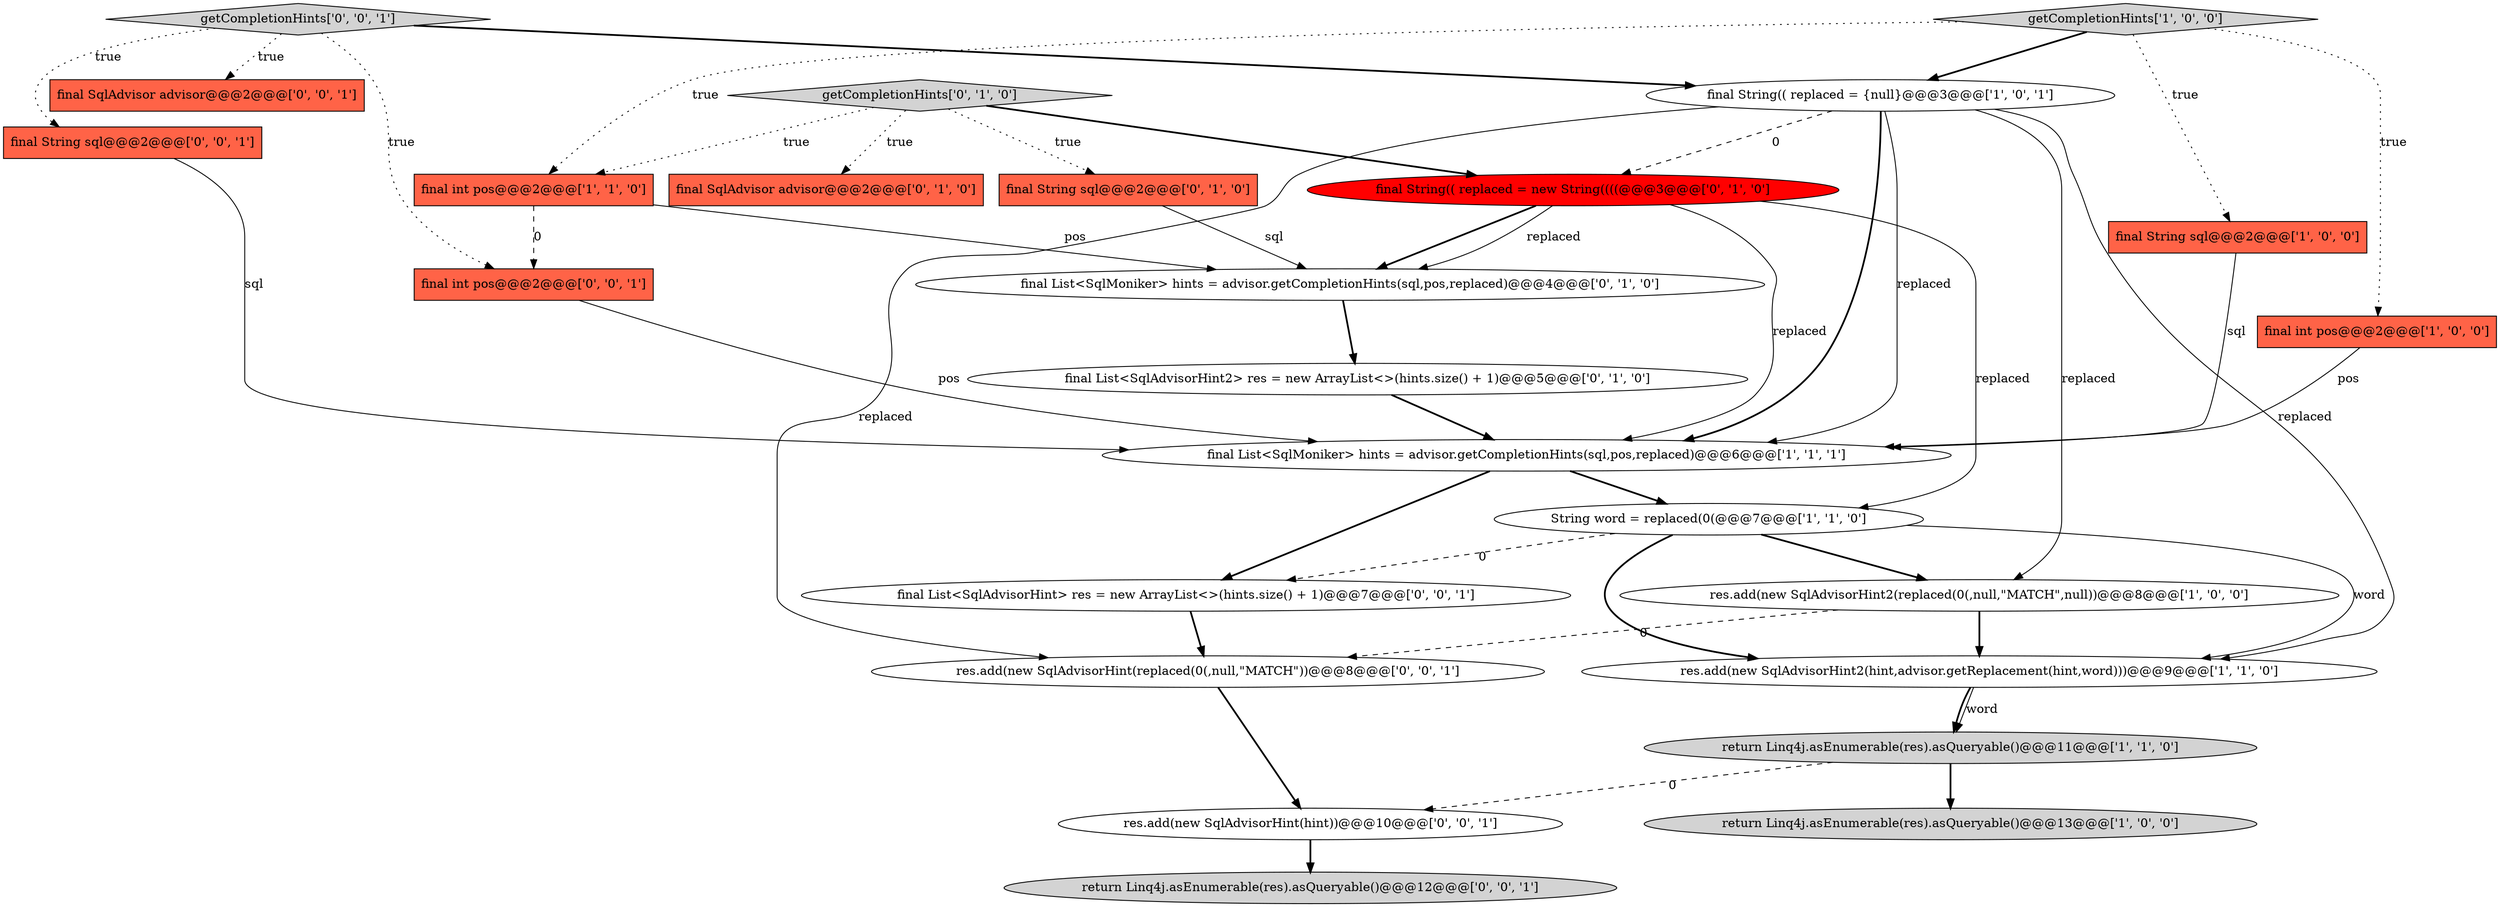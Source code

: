 digraph {
23 [style = filled, label = "getCompletionHints['0', '0', '1']", fillcolor = lightgray, shape = diamond image = "AAA0AAABBB3BBB"];
5 [style = filled, label = "final String sql@@@2@@@['1', '0', '0']", fillcolor = tomato, shape = box image = "AAA0AAABBB1BBB"];
9 [style = filled, label = "final List<SqlMoniker> hints = advisor.getCompletionHints(sql,pos,replaced)@@@6@@@['1', '1', '1']", fillcolor = white, shape = ellipse image = "AAA0AAABBB1BBB"];
17 [style = filled, label = "final String sql@@@2@@@['0', '0', '1']", fillcolor = tomato, shape = box image = "AAA0AAABBB3BBB"];
12 [style = filled, label = "final List<SqlMoniker> hints = advisor.getCompletionHints(sql,pos,replaced)@@@4@@@['0', '1', '0']", fillcolor = white, shape = ellipse image = "AAA0AAABBB2BBB"];
21 [style = filled, label = "final SqlAdvisor advisor@@@2@@@['0', '0', '1']", fillcolor = tomato, shape = box image = "AAA0AAABBB3BBB"];
8 [style = filled, label = "final int pos@@@2@@@['1', '1', '0']", fillcolor = tomato, shape = box image = "AAA0AAABBB1BBB"];
6 [style = filled, label = "getCompletionHints['1', '0', '0']", fillcolor = lightgray, shape = diamond image = "AAA0AAABBB1BBB"];
20 [style = filled, label = "final List<SqlAdvisorHint> res = new ArrayList<>(hints.size() + 1)@@@7@@@['0', '0', '1']", fillcolor = white, shape = ellipse image = "AAA0AAABBB3BBB"];
1 [style = filled, label = "res.add(new SqlAdvisorHint2(hint,advisor.getReplacement(hint,word)))@@@9@@@['1', '1', '0']", fillcolor = white, shape = ellipse image = "AAA0AAABBB1BBB"];
18 [style = filled, label = "res.add(new SqlAdvisorHint(replaced(0(,null,\"MATCH\"))@@@8@@@['0', '0', '1']", fillcolor = white, shape = ellipse image = "AAA0AAABBB3BBB"];
4 [style = filled, label = "final int pos@@@2@@@['1', '0', '0']", fillcolor = tomato, shape = box image = "AAA0AAABBB1BBB"];
15 [style = filled, label = "final List<SqlAdvisorHint2> res = new ArrayList<>(hints.size() + 1)@@@5@@@['0', '1', '0']", fillcolor = white, shape = ellipse image = "AAA0AAABBB2BBB"];
16 [style = filled, label = "final String(( replaced = new String((((@@@3@@@['0', '1', '0']", fillcolor = red, shape = ellipse image = "AAA1AAABBB2BBB"];
14 [style = filled, label = "final String sql@@@2@@@['0', '1', '0']", fillcolor = tomato, shape = box image = "AAA0AAABBB2BBB"];
0 [style = filled, label = "String word = replaced(0(@@@7@@@['1', '1', '0']", fillcolor = white, shape = ellipse image = "AAA0AAABBB1BBB"];
7 [style = filled, label = "final String(( replaced = {null}@@@3@@@['1', '0', '1']", fillcolor = white, shape = ellipse image = "AAA0AAABBB1BBB"];
19 [style = filled, label = "return Linq4j.asEnumerable(res).asQueryable()@@@12@@@['0', '0', '1']", fillcolor = lightgray, shape = ellipse image = "AAA0AAABBB3BBB"];
10 [style = filled, label = "return Linq4j.asEnumerable(res).asQueryable()@@@13@@@['1', '0', '0']", fillcolor = lightgray, shape = ellipse image = "AAA0AAABBB1BBB"];
2 [style = filled, label = "res.add(new SqlAdvisorHint2(replaced(0(,null,\"MATCH\",null))@@@8@@@['1', '0', '0']", fillcolor = white, shape = ellipse image = "AAA0AAABBB1BBB"];
13 [style = filled, label = "getCompletionHints['0', '1', '0']", fillcolor = lightgray, shape = diamond image = "AAA0AAABBB2BBB"];
22 [style = filled, label = "res.add(new SqlAdvisorHint(hint))@@@10@@@['0', '0', '1']", fillcolor = white, shape = ellipse image = "AAA0AAABBB3BBB"];
11 [style = filled, label = "final SqlAdvisor advisor@@@2@@@['0', '1', '0']", fillcolor = tomato, shape = box image = "AAA0AAABBB2BBB"];
24 [style = filled, label = "final int pos@@@2@@@['0', '0', '1']", fillcolor = tomato, shape = box image = "AAA0AAABBB3BBB"];
3 [style = filled, label = "return Linq4j.asEnumerable(res).asQueryable()@@@11@@@['1', '1', '0']", fillcolor = lightgray, shape = ellipse image = "AAA0AAABBB1BBB"];
7->2 [style = solid, label="replaced"];
4->9 [style = solid, label="pos"];
9->0 [style = bold, label=""];
22->19 [style = bold, label=""];
17->9 [style = solid, label="sql"];
7->1 [style = solid, label="replaced"];
2->1 [style = bold, label=""];
7->16 [style = dashed, label="0"];
8->12 [style = solid, label="pos"];
7->18 [style = solid, label="replaced"];
0->2 [style = bold, label=""];
12->15 [style = bold, label=""];
23->21 [style = dotted, label="true"];
1->3 [style = bold, label=""];
9->20 [style = bold, label=""];
3->22 [style = dashed, label="0"];
8->24 [style = dashed, label="0"];
5->9 [style = solid, label="sql"];
0->20 [style = dashed, label="0"];
1->3 [style = solid, label="word"];
0->1 [style = solid, label="word"];
13->16 [style = bold, label=""];
7->9 [style = bold, label=""];
20->18 [style = bold, label=""];
3->10 [style = bold, label=""];
18->22 [style = bold, label=""];
24->9 [style = solid, label="pos"];
6->4 [style = dotted, label="true"];
13->8 [style = dotted, label="true"];
15->9 [style = bold, label=""];
6->8 [style = dotted, label="true"];
0->1 [style = bold, label=""];
16->0 [style = solid, label="replaced"];
16->9 [style = solid, label="replaced"];
2->18 [style = dashed, label="0"];
13->11 [style = dotted, label="true"];
23->7 [style = bold, label=""];
14->12 [style = solid, label="sql"];
6->7 [style = bold, label=""];
23->17 [style = dotted, label="true"];
13->14 [style = dotted, label="true"];
16->12 [style = bold, label=""];
23->24 [style = dotted, label="true"];
7->9 [style = solid, label="replaced"];
6->5 [style = dotted, label="true"];
16->12 [style = solid, label="replaced"];
}
